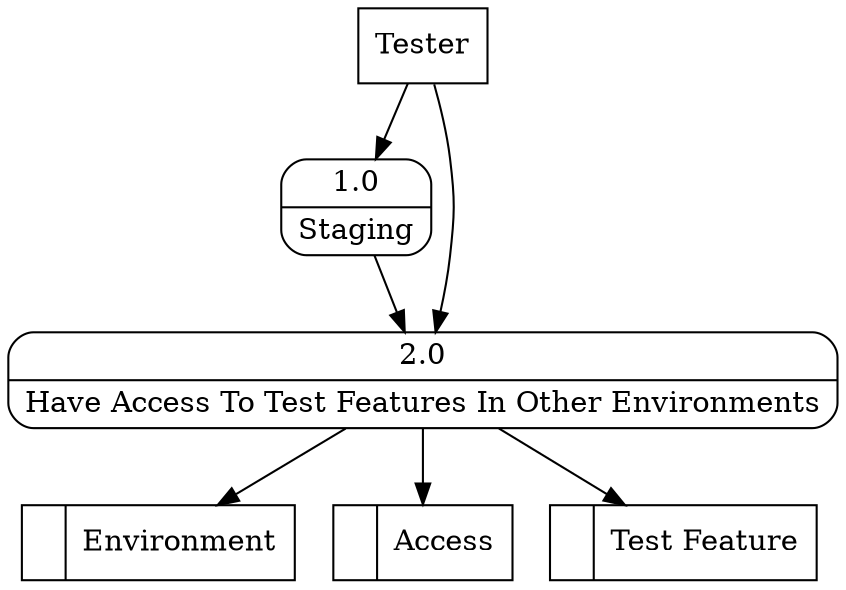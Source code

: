 digraph dfd2{ 
node[shape=record]
200 [label="<f0>  |<f1> Environment " ];
201 [label="<f0>  |<f1> Access " ];
202 [label="<f0>  |<f1> Test Feature " ];
203 [label="Tester" shape=box];
204 [label="{<f0> 1.0|<f1> Staging }" shape=Mrecord];
205 [label="{<f0> 2.0|<f1> Have Access To Test Features In Other Environments }" shape=Mrecord];
203 -> 204
203 -> 205
204 -> 205
205 -> 201
205 -> 202
205 -> 200
}